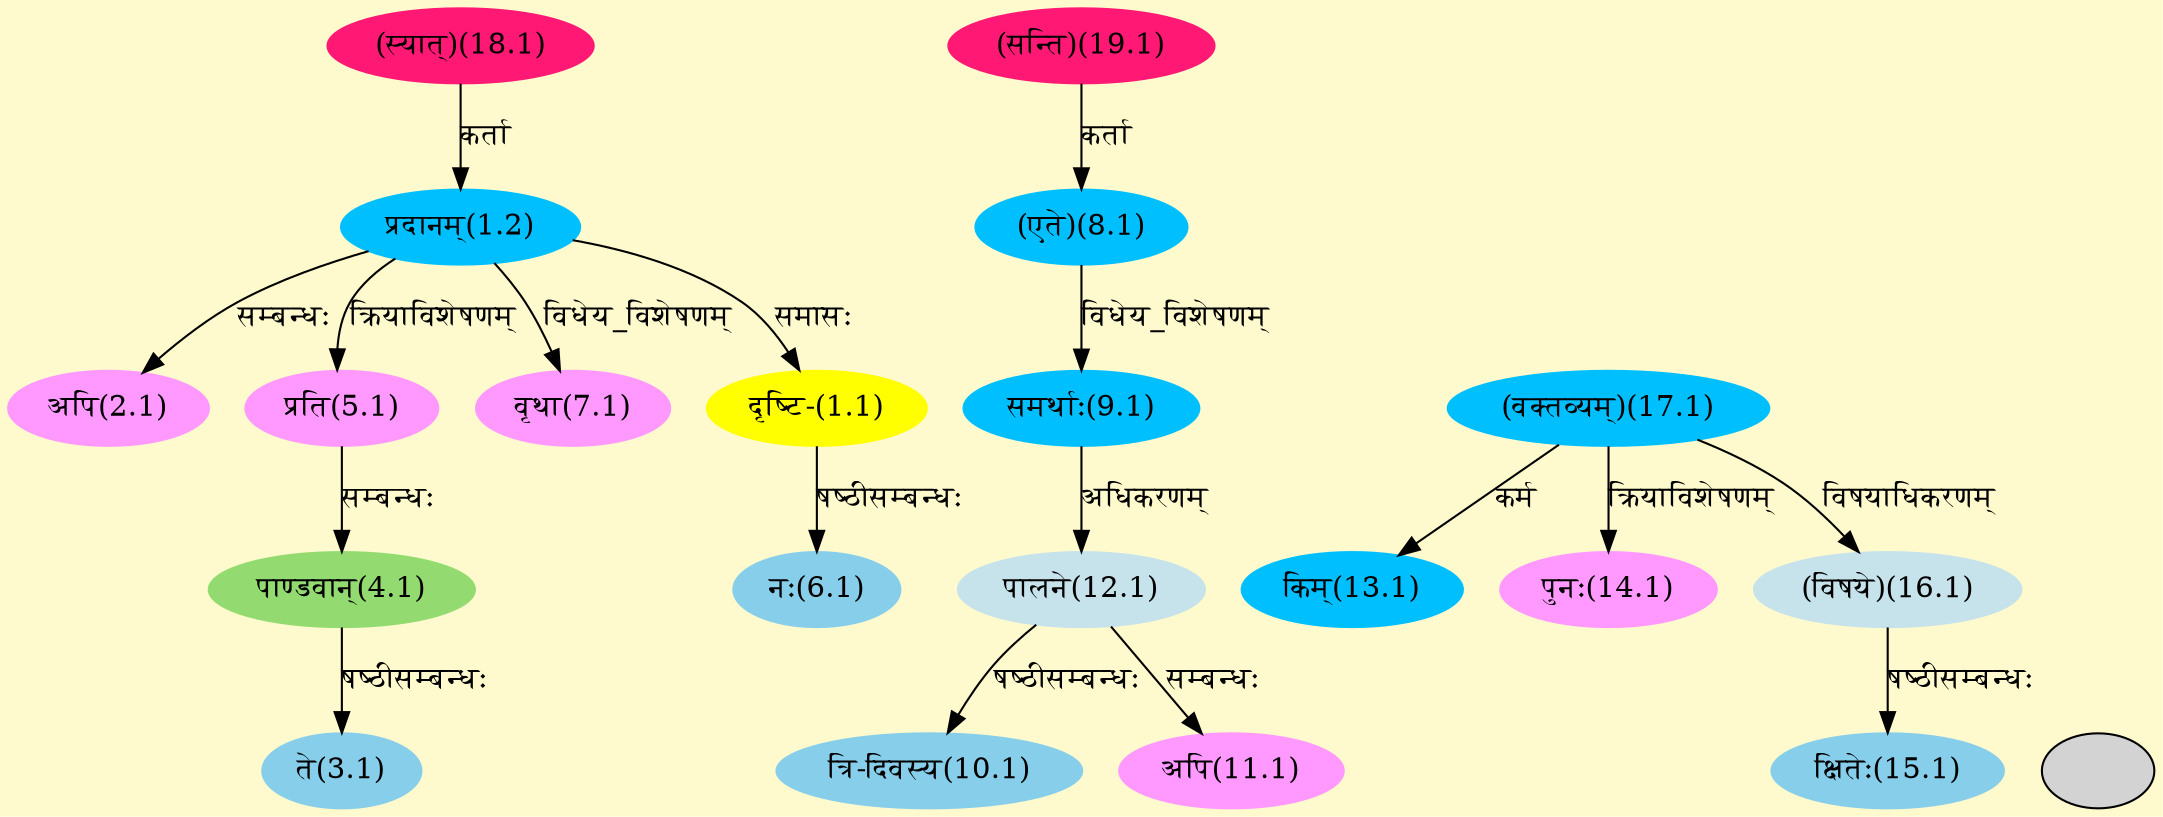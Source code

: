 digraph G{
rankdir=BT;
 compound=true;
 bgcolor="lemonchiffon1";
Node1_1 [style=filled, color="#FFFF00" label = "दृष्टि-(1.1)"]
Node1_2 [style=filled, color="#00BFFF" label = "प्रदानम्(1.2)"]
Node18_1 [style=filled, color="#FF1975" label = "(स्यात्)(18.1)"]
Node2_1 [style=filled, color="#FF99FF" label = "अपि(2.1)"]
Node3_1 [style=filled, color="#87CEEB" label = "ते(3.1)"]
Node4_1 [style=filled, color="#93DB70" label = "पाण्डवान्(4.1)"]
Node5_1 [style=filled, color="#FF99FF" label = "प्रति(5.1)"]
Node6_1 [style=filled, color="#87CEEB" label = "नः(6.1)"]
Node7_1 [style=filled, color="#FF99FF" label = "वृथा(7.1)"]
Node8_1 [style=filled, color="#00BFFF" label = "(एते)(8.1)"]
Node19_1 [style=filled, color="#FF1975" label = "(सन्ति)(19.1)"]
Node9_1 [style=filled, color="#00BFFF" label = "समर्थाः(9.1)"]
Node10_1 [style=filled, color="#87CEEB" label = "त्रि-दिवस्य(10.1)"]
Node12_1 [style=filled, color="#C6E2EB" label = "पालने(12.1)"]
Node11_1 [style=filled, color="#FF99FF" label = "अपि(11.1)"]
Node13_1 [style=filled, color="#00BFFF" label = "किम्(13.1)"]
Node17_1 [style=filled, color="#00BFFF" label = "(वक्तव्यम्)(17.1)"]
Node14_1 [style=filled, color="#FF99FF" label = "पुनः(14.1)"]
Node15_1 [style=filled, color="#87CEEB" label = "क्षितेः(15.1)"]
Node16_1 [style=filled, color="#C6E2EB" label = "(विषये)(16.1)"]
Node0 [style=filled, color="" label = ""]
/* Start of Relations section */

Node1_1 -> Node1_2 [  label="समासः"  dir="back" ]
Node1_2 -> Node18_1 [  label="कर्ता"  dir="back" ]
Node2_1 -> Node1_2 [  label="सम्बन्धः"  dir="back" ]
Node3_1 -> Node4_1 [  label="षष्ठीसम्बन्धः"  dir="back" ]
Node4_1 -> Node5_1 [  label="सम्बन्धः"  dir="back" ]
Node5_1 -> Node1_2 [  label="क्रियाविशेषणम्"  dir="back" ]
Node6_1 -> Node1_1 [  label="षष्ठीसम्बन्धः"  dir="back" ]
Node7_1 -> Node1_2 [  label="विधेय_विशेषणम्"  dir="back" ]
Node8_1 -> Node19_1 [  label="कर्ता"  dir="back" ]
Node9_1 -> Node8_1 [  label="विधेय_विशेषणम्"  dir="back" ]
Node10_1 -> Node12_1 [  label="षष्ठीसम्बन्धः"  dir="back" ]
Node11_1 -> Node12_1 [  label="सम्बन्धः"  dir="back" ]
Node12_1 -> Node9_1 [  label="अधिकरणम्"  dir="back" ]
Node13_1 -> Node17_1 [  label="कर्म"  dir="back" ]
Node14_1 -> Node17_1 [  label="क्रियाविशेषणम्"  dir="back" ]
Node15_1 -> Node16_1 [  label="षष्ठीसम्बन्धः"  dir="back" ]
Node16_1 -> Node17_1 [  label="विषयाधिकरणम्"  dir="back" ]
}
